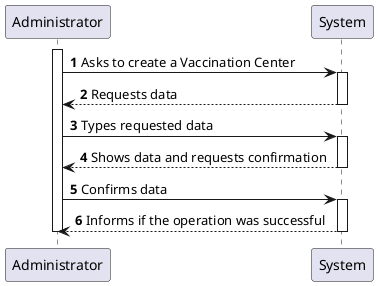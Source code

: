 @startuml
'https://plantuml.com/sequence-diagram

autonumber

activate Administrator

Administrator -> System: Asks to create a Vaccination Center
activate System
Administrator <-- System: Requests data
deactivate System

Administrator -> System: Types requested data
activate System
Administrator <-- System: Shows data and requests confirmation
deactivate System

Administrator -> System: Confirms data
activate System
Administrator <-- System: Informs if the operation was successful
deactivate System

deactivate Administrator


@enduml